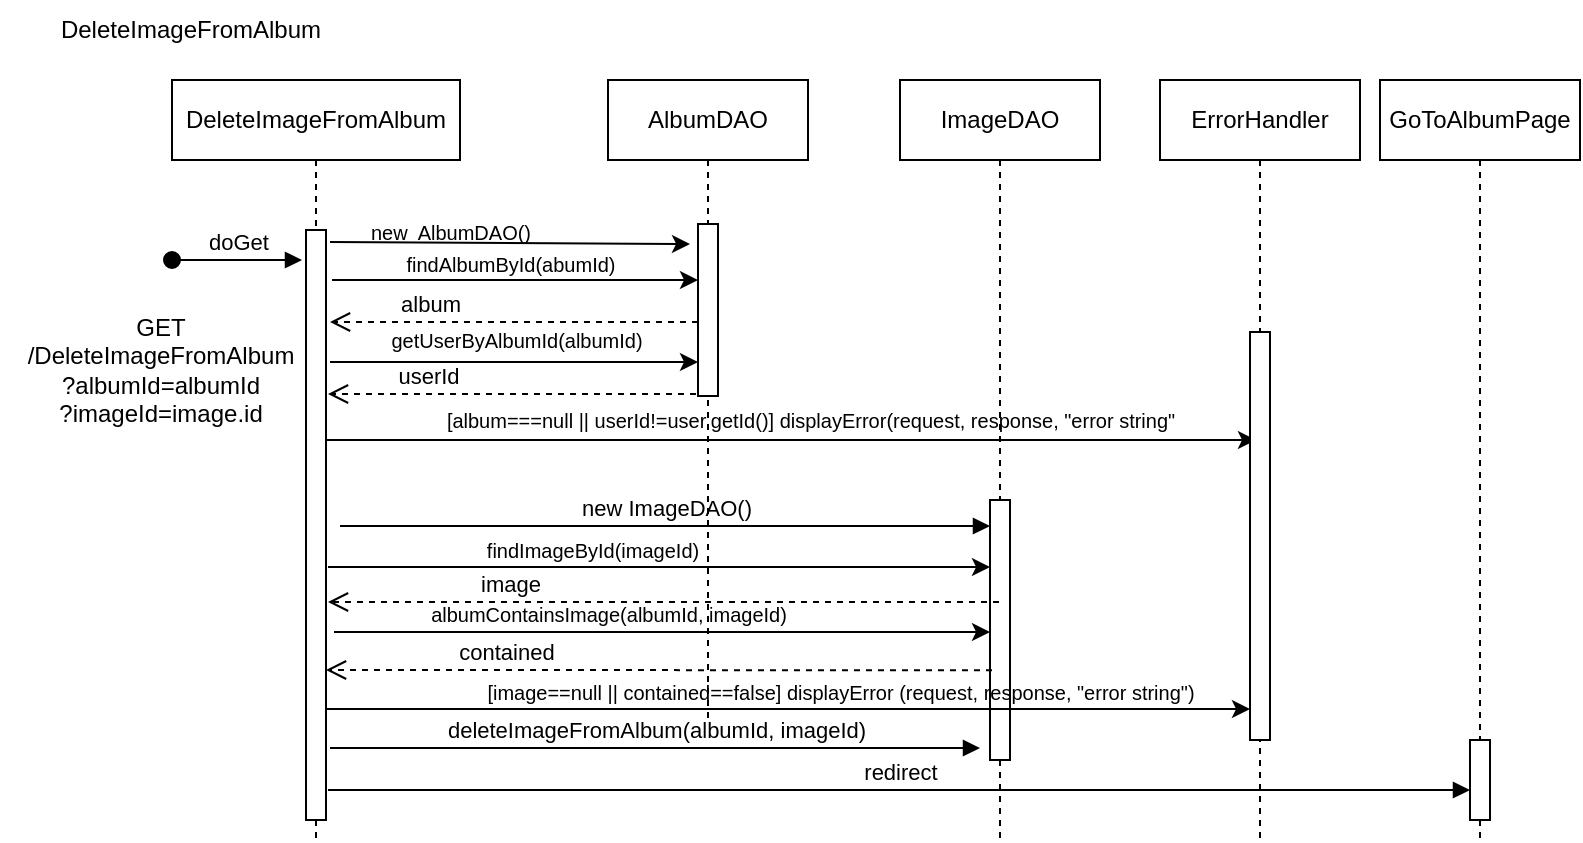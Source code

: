 <mxfile version="24.4.3" type="device">
  <diagram name="Pagina-1" id="ASqctB0UQknIbJ9-0eL9">
    <mxGraphModel dx="1290" dy="556" grid="1" gridSize="10" guides="1" tooltips="1" connect="1" arrows="1" fold="1" page="1" pageScale="1" pageWidth="827" pageHeight="1169" math="0" shadow="0">
      <root>
        <mxCell id="0" />
        <mxCell id="1" parent="0" />
        <mxCell id="GzoCvhVGqwRnV1ZbHViu-1" value="&lt;span style=&quot;text-wrap: nowrap;&quot;&gt;DeleteImageFromAlbum&lt;/span&gt;" style="shape=umlLifeline;perimeter=lifelinePerimeter;whiteSpace=wrap;html=1;container=0;dropTarget=0;collapsible=0;recursiveResize=0;outlineConnect=0;portConstraint=eastwest;newEdgeStyle={&quot;edgeStyle&quot;:&quot;elbowEdgeStyle&quot;,&quot;elbow&quot;:&quot;vertical&quot;,&quot;curved&quot;:0,&quot;rounded&quot;:0};" parent="1" vertex="1">
          <mxGeometry x="86" y="50" width="144" height="380" as="geometry" />
        </mxCell>
        <mxCell id="GzoCvhVGqwRnV1ZbHViu-2" value="" style="html=1;points=[];perimeter=orthogonalPerimeter;outlineConnect=0;targetShapes=umlLifeline;portConstraint=eastwest;newEdgeStyle={&quot;edgeStyle&quot;:&quot;elbowEdgeStyle&quot;,&quot;elbow&quot;:&quot;vertical&quot;,&quot;curved&quot;:0,&quot;rounded&quot;:0};" parent="GzoCvhVGqwRnV1ZbHViu-1" vertex="1">
          <mxGeometry x="67" y="75" width="10" height="295" as="geometry" />
        </mxCell>
        <mxCell id="GzoCvhVGqwRnV1ZbHViu-3" value="ImageDAO" style="shape=umlLifeline;perimeter=lifelinePerimeter;whiteSpace=wrap;html=1;container=0;dropTarget=0;collapsible=0;recursiveResize=0;outlineConnect=0;portConstraint=eastwest;newEdgeStyle={&quot;edgeStyle&quot;:&quot;elbowEdgeStyle&quot;,&quot;elbow&quot;:&quot;vertical&quot;,&quot;curved&quot;:0,&quot;rounded&quot;:0};" parent="1" vertex="1">
          <mxGeometry x="450" y="50" width="100" height="380" as="geometry" />
        </mxCell>
        <mxCell id="GzoCvhVGqwRnV1ZbHViu-4" value="" style="html=1;points=[];perimeter=orthogonalPerimeter;outlineConnect=0;targetShapes=umlLifeline;portConstraint=eastwest;newEdgeStyle={&quot;edgeStyle&quot;:&quot;elbowEdgeStyle&quot;,&quot;elbow&quot;:&quot;vertical&quot;,&quot;curved&quot;:0,&quot;rounded&quot;:0};" parent="GzoCvhVGqwRnV1ZbHViu-3" vertex="1">
          <mxGeometry x="45" y="210" width="10" height="130" as="geometry" />
        </mxCell>
        <mxCell id="GzoCvhVGqwRnV1ZbHViu-5" value="new ImageDAO()" style="html=1;verticalAlign=bottom;endArrow=block;edgeStyle=elbowEdgeStyle;elbow=horizontal;curved=0;rounded=0;" parent="1" edge="1">
          <mxGeometry relative="1" as="geometry">
            <mxPoint x="170" y="273" as="sourcePoint" />
            <Array as="points">
              <mxPoint x="226" y="273" />
            </Array>
            <mxPoint x="495" y="273" as="targetPoint" />
          </mxGeometry>
        </mxCell>
        <mxCell id="GzoCvhVGqwRnV1ZbHViu-6" value="GoToAlbumPage" style="shape=umlLifeline;perimeter=lifelinePerimeter;whiteSpace=wrap;html=1;container=0;dropTarget=0;collapsible=0;recursiveResize=0;outlineConnect=0;portConstraint=eastwest;newEdgeStyle={&quot;edgeStyle&quot;:&quot;elbowEdgeStyle&quot;,&quot;elbow&quot;:&quot;vertical&quot;,&quot;curved&quot;:0,&quot;rounded&quot;:0};" parent="1" vertex="1">
          <mxGeometry x="690" y="50" width="100" height="380" as="geometry" />
        </mxCell>
        <mxCell id="GzoCvhVGqwRnV1ZbHViu-7" value="" style="html=1;points=[];perimeter=orthogonalPerimeter;outlineConnect=0;targetShapes=umlLifeline;portConstraint=eastwest;newEdgeStyle={&quot;edgeStyle&quot;:&quot;elbowEdgeStyle&quot;,&quot;elbow&quot;:&quot;vertical&quot;,&quot;curved&quot;:0,&quot;rounded&quot;:0};" parent="GzoCvhVGqwRnV1ZbHViu-6" vertex="1">
          <mxGeometry x="45" y="330" width="10" height="40" as="geometry" />
        </mxCell>
        <mxCell id="GzoCvhVGqwRnV1ZbHViu-8" value="redirect" style="html=1;verticalAlign=bottom;endArrow=block;edgeStyle=elbowEdgeStyle;elbow=horizontal;curved=0;rounded=0;" parent="1" edge="1">
          <mxGeometry relative="1" as="geometry">
            <mxPoint x="164" y="405" as="sourcePoint" />
            <Array as="points">
              <mxPoint x="232" y="405" />
            </Array>
            <mxPoint x="735" y="405" as="targetPoint" />
          </mxGeometry>
        </mxCell>
        <mxCell id="GzoCvhVGqwRnV1ZbHViu-10" value="deleteImageFromAlbum(albumId, imageId)" style="html=1;verticalAlign=bottom;endArrow=block;edgeStyle=elbowEdgeStyle;elbow=horizontal;curved=0;rounded=0;" parent="1" edge="1">
          <mxGeometry x="0.001" relative="1" as="geometry">
            <mxPoint x="165.003" y="384" as="sourcePoint" />
            <Array as="points">
              <mxPoint x="233.17" y="369" />
            </Array>
            <mxPoint x="490" y="384" as="targetPoint" />
            <mxPoint as="offset" />
          </mxGeometry>
        </mxCell>
        <mxCell id="GzoCvhVGqwRnV1ZbHViu-11" value="doGet" style="html=1;verticalAlign=bottom;startArrow=oval;endArrow=block;startSize=8;edgeStyle=elbowEdgeStyle;elbow=horizontal;curved=0;rounded=0;" parent="1" edge="1">
          <mxGeometry relative="1" as="geometry">
            <mxPoint x="86" y="140" as="sourcePoint" />
            <mxPoint x="151" y="140" as="targetPoint" />
          </mxGeometry>
        </mxCell>
        <mxCell id="GzoCvhVGqwRnV1ZbHViu-12" value="DeleteImageFromAlbum" style="text;html=1;align=center;verticalAlign=middle;resizable=0;points=[];autosize=1;strokeColor=none;fillColor=none;" parent="1" vertex="1">
          <mxGeometry x="20" y="10" width="150" height="30" as="geometry" />
        </mxCell>
        <mxCell id="GzoCvhVGqwRnV1ZbHViu-13" value="GET&lt;div&gt;/DeleteImageFromAlbum&lt;/div&gt;&lt;div&gt;?albumId=albumId&lt;/div&gt;&lt;div&gt;?imageId=image.id&lt;/div&gt;" style="text;html=1;align=center;verticalAlign=middle;resizable=0;points=[];autosize=1;strokeColor=none;fillColor=none;" parent="1" vertex="1">
          <mxGeometry y="160" width="160" height="70" as="geometry" />
        </mxCell>
        <mxCell id="AQ9__J-C5RJgyOnPVVvp-12" value="AlbumDAO" style="shape=umlLifeline;perimeter=lifelinePerimeter;whiteSpace=wrap;html=1;container=0;dropTarget=0;collapsible=0;recursiveResize=0;outlineConnect=0;portConstraint=eastwest;newEdgeStyle={&quot;edgeStyle&quot;:&quot;elbowEdgeStyle&quot;,&quot;elbow&quot;:&quot;vertical&quot;,&quot;curved&quot;:0,&quot;rounded&quot;:0};" vertex="1" parent="1">
          <mxGeometry x="304" y="50" width="100" height="321" as="geometry" />
        </mxCell>
        <mxCell id="AQ9__J-C5RJgyOnPVVvp-13" value="" style="html=1;points=[];perimeter=orthogonalPerimeter;outlineConnect=0;targetShapes=umlLifeline;portConstraint=eastwest;newEdgeStyle={&quot;edgeStyle&quot;:&quot;elbowEdgeStyle&quot;,&quot;elbow&quot;:&quot;vertical&quot;,&quot;curved&quot;:0,&quot;rounded&quot;:0};" vertex="1" parent="AQ9__J-C5RJgyOnPVVvp-12">
          <mxGeometry x="45" y="72" width="10" height="86" as="geometry" />
        </mxCell>
        <mxCell id="AQ9__J-C5RJgyOnPVVvp-14" value="" style="endArrow=classic;html=1;rounded=0;exitX=0.025;exitY=1.03;exitDx=0;exitDy=0;exitPerimeter=0;" edge="1" parent="1">
          <mxGeometry width="50" height="50" relative="1" as="geometry">
            <mxPoint x="165" y="131.0" as="sourcePoint" />
            <mxPoint x="345" y="132" as="targetPoint" />
          </mxGeometry>
        </mxCell>
        <mxCell id="AQ9__J-C5RJgyOnPVVvp-15" value="" style="endArrow=classic;html=1;rounded=0;exitX=0.025;exitY=1.03;exitDx=0;exitDy=0;exitPerimeter=0;" edge="1" parent="1" target="AQ9__J-C5RJgyOnPVVvp-13">
          <mxGeometry width="50" height="50" relative="1" as="geometry">
            <mxPoint x="166" y="150.0" as="sourcePoint" />
            <mxPoint x="340" y="151" as="targetPoint" />
          </mxGeometry>
        </mxCell>
        <mxCell id="AQ9__J-C5RJgyOnPVVvp-16" value="" style="endArrow=classic;html=1;rounded=0;exitX=0.025;exitY=1.03;exitDx=0;exitDy=0;exitPerimeter=0;" edge="1" parent="1">
          <mxGeometry width="50" height="50" relative="1" as="geometry">
            <mxPoint x="165" y="191.0" as="sourcePoint" />
            <mxPoint x="349" y="191" as="targetPoint" />
          </mxGeometry>
        </mxCell>
        <mxCell id="AQ9__J-C5RJgyOnPVVvp-17" value="&lt;font style=&quot;font-size: 10px;&quot;&gt;new&amp;nbsp; AlbumDAO()&lt;/font&gt;" style="text;html=1;align=center;verticalAlign=middle;resizable=0;points=[];autosize=1;strokeColor=none;fillColor=none;" vertex="1" parent="1">
          <mxGeometry x="175" y="111" width="100" height="30" as="geometry" />
        </mxCell>
        <mxCell id="AQ9__J-C5RJgyOnPVVvp-18" value="&lt;span style=&quot;font-size: 10px;&quot;&gt;findAlbumById(abumId)&lt;/span&gt;" style="text;html=1;align=center;verticalAlign=middle;resizable=0;points=[];autosize=1;strokeColor=none;fillColor=none;" vertex="1" parent="1">
          <mxGeometry x="190" y="127" width="130" height="30" as="geometry" />
        </mxCell>
        <mxCell id="AQ9__J-C5RJgyOnPVVvp-19" value="album" style="html=1;verticalAlign=bottom;endArrow=open;dashed=1;endSize=8;edgeStyle=elbowEdgeStyle;elbow=vertical;curved=0;rounded=0;" edge="1" parent="1" source="AQ9__J-C5RJgyOnPVVvp-13">
          <mxGeometry x="0.459" relative="1" as="geometry">
            <mxPoint x="165" y="171" as="targetPoint" />
            <Array as="points">
              <mxPoint x="295" y="171" />
            </Array>
            <mxPoint x="288" y="167" as="sourcePoint" />
            <mxPoint as="offset" />
          </mxGeometry>
        </mxCell>
        <mxCell id="AQ9__J-C5RJgyOnPVVvp-20" value="&lt;span style=&quot;font-size: 10px;&quot;&gt;getUserByAlbumId(albumId)&lt;/span&gt;" style="text;html=1;align=center;verticalAlign=middle;resizable=0;points=[];autosize=1;strokeColor=none;fillColor=none;" vertex="1" parent="1">
          <mxGeometry x="183" y="165" width="150" height="30" as="geometry" />
        </mxCell>
        <mxCell id="AQ9__J-C5RJgyOnPVVvp-21" value="" style="endArrow=classic;html=1;rounded=0;" edge="1" parent="1">
          <mxGeometry width="50" height="50" relative="1" as="geometry">
            <mxPoint x="163" y="230" as="sourcePoint" />
            <mxPoint x="628" y="230" as="targetPoint" />
          </mxGeometry>
        </mxCell>
        <mxCell id="AQ9__J-C5RJgyOnPVVvp-22" value="&lt;span style=&quot;font-size: 10px;&quot;&gt;[album===null || userId!=user.getId()] displayError(request, response, &quot;error string&quot;&lt;/span&gt;" style="text;html=1;align=center;verticalAlign=middle;resizable=0;points=[];autosize=1;strokeColor=none;fillColor=none;" vertex="1" parent="1">
          <mxGeometry x="210" y="205" width="390" height="30" as="geometry" />
        </mxCell>
        <mxCell id="AQ9__J-C5RJgyOnPVVvp-23" value="userId" style="html=1;verticalAlign=bottom;endArrow=open;dashed=1;endSize=8;edgeStyle=elbowEdgeStyle;elbow=vertical;curved=0;rounded=0;" edge="1" parent="1">
          <mxGeometry x="0.459" relative="1" as="geometry">
            <mxPoint x="164" y="207" as="targetPoint" />
            <Array as="points">
              <mxPoint x="294" y="207" />
            </Array>
            <mxPoint x="348" y="207" as="sourcePoint" />
            <mxPoint as="offset" />
          </mxGeometry>
        </mxCell>
        <mxCell id="AQ9__J-C5RJgyOnPVVvp-24" value="ErrorHandler" style="shape=umlLifeline;perimeter=lifelinePerimeter;whiteSpace=wrap;html=1;container=0;dropTarget=0;collapsible=0;recursiveResize=0;outlineConnect=0;portConstraint=eastwest;newEdgeStyle={&quot;edgeStyle&quot;:&quot;elbowEdgeStyle&quot;,&quot;elbow&quot;:&quot;vertical&quot;,&quot;curved&quot;:0,&quot;rounded&quot;:0};" vertex="1" parent="1">
          <mxGeometry x="580" y="50" width="100" height="380" as="geometry" />
        </mxCell>
        <mxCell id="AQ9__J-C5RJgyOnPVVvp-25" value="" style="html=1;points=[];perimeter=orthogonalPerimeter;outlineConnect=0;targetShapes=umlLifeline;portConstraint=eastwest;newEdgeStyle={&quot;edgeStyle&quot;:&quot;elbowEdgeStyle&quot;,&quot;elbow&quot;:&quot;vertical&quot;,&quot;curved&quot;:0,&quot;rounded&quot;:0};" vertex="1" parent="AQ9__J-C5RJgyOnPVVvp-24">
          <mxGeometry x="45" y="126" width="10" height="204" as="geometry" />
        </mxCell>
        <mxCell id="AQ9__J-C5RJgyOnPVVvp-27" value="" style="endArrow=classic;html=1;rounded=0;exitX=1.02;exitY=0.085;exitDx=0;exitDy=0;exitPerimeter=0;" edge="1" parent="1" target="GzoCvhVGqwRnV1ZbHViu-4">
          <mxGeometry width="50" height="50" relative="1" as="geometry">
            <mxPoint x="164" y="293.5" as="sourcePoint" />
            <mxPoint x="468" y="293.5" as="targetPoint" />
          </mxGeometry>
        </mxCell>
        <mxCell id="AQ9__J-C5RJgyOnPVVvp-28" value="image" style="html=1;verticalAlign=bottom;endArrow=open;dashed=1;endSize=8;edgeStyle=elbowEdgeStyle;elbow=vertical;curved=0;rounded=0;" edge="1" parent="1" source="GzoCvhVGqwRnV1ZbHViu-3">
          <mxGeometry x="0.459" relative="1" as="geometry">
            <mxPoint x="164" y="311" as="targetPoint" />
            <Array as="points">
              <mxPoint x="530" y="311" />
            </Array>
            <mxPoint x="468" y="310.948" as="sourcePoint" />
            <mxPoint as="offset" />
          </mxGeometry>
        </mxCell>
        <mxCell id="AQ9__J-C5RJgyOnPVVvp-29" value="" style="endArrow=classic;html=1;rounded=0;exitX=1.02;exitY=0.085;exitDx=0;exitDy=0;exitPerimeter=0;" edge="1" parent="1" target="GzoCvhVGqwRnV1ZbHViu-4">
          <mxGeometry width="50" height="50" relative="1" as="geometry">
            <mxPoint x="167" y="326" as="sourcePoint" />
            <mxPoint x="468" y="326" as="targetPoint" />
          </mxGeometry>
        </mxCell>
        <mxCell id="AQ9__J-C5RJgyOnPVVvp-30" value="&lt;span style=&quot;font-size: 10px;&quot;&gt;albumContainsImage(albumId, imageId)&lt;/span&gt;" style="text;html=1;align=center;verticalAlign=middle;resizable=0;points=[];autosize=1;strokeColor=none;fillColor=none;" vertex="1" parent="1">
          <mxGeometry x="204" y="302" width="200" height="30" as="geometry" />
        </mxCell>
        <mxCell id="AQ9__J-C5RJgyOnPVVvp-31" value="contained" style="html=1;verticalAlign=bottom;endArrow=open;dashed=1;endSize=8;edgeStyle=elbowEdgeStyle;elbow=vertical;curved=0;rounded=0;" edge="1" parent="1">
          <mxGeometry x="0.459" relative="1" as="geometry">
            <mxPoint x="163" y="345" as="targetPoint" />
            <Array as="points">
              <mxPoint x="528" y="345" />
            </Array>
            <mxPoint x="496" y="345.121" as="sourcePoint" />
            <mxPoint as="offset" />
          </mxGeometry>
        </mxCell>
        <mxCell id="AQ9__J-C5RJgyOnPVVvp-32" value="&lt;span style=&quot;font-size: 10px;&quot;&gt;findImageById(imageId)&lt;/span&gt;" style="text;html=1;align=center;verticalAlign=middle;resizable=0;points=[];autosize=1;strokeColor=none;fillColor=none;" vertex="1" parent="1">
          <mxGeometry x="231" y="270" width="130" height="30" as="geometry" />
        </mxCell>
        <mxCell id="AQ9__J-C5RJgyOnPVVvp-33" value="" style="endArrow=classic;html=1;rounded=0;" edge="1" parent="1" target="AQ9__J-C5RJgyOnPVVvp-25">
          <mxGeometry width="50" height="50" relative="1" as="geometry">
            <mxPoint x="163" y="364.5" as="sourcePoint" />
            <mxPoint x="580" y="365" as="targetPoint" />
          </mxGeometry>
        </mxCell>
        <mxCell id="AQ9__J-C5RJgyOnPVVvp-34" value="&lt;span style=&quot;font-size: 10px;&quot;&gt;[image==null || contained==false] displayError (request, response, &quot;error string&quot;)&lt;/span&gt;" style="text;html=1;align=center;verticalAlign=middle;resizable=0;points=[];autosize=1;strokeColor=none;fillColor=none;" vertex="1" parent="1">
          <mxGeometry x="230" y="341" width="380" height="30" as="geometry" />
        </mxCell>
      </root>
    </mxGraphModel>
  </diagram>
</mxfile>
